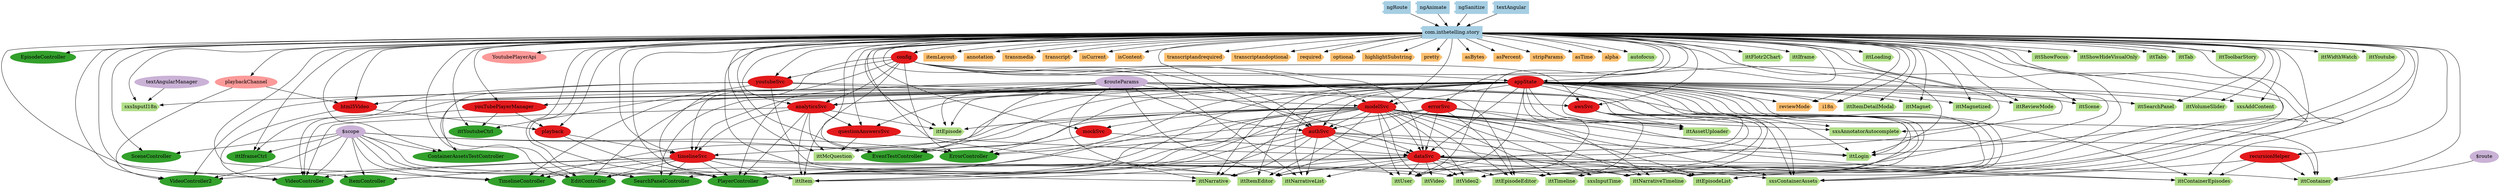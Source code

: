 digraph dependencies {
  node[shape="component",style="filled",colorscheme=paired12]


    node[shape="component"]
    "com.inthetelling.story"[label="com.inthetelling.story", color=1]

    
      "ngRoute"[label="ngRoute", color=1]
      "ngRoute" -> "com.inthetelling.story"
    
      "ngAnimate"[label="ngAnimate", color=1]
      "ngAnimate" -> "com.inthetelling.story"
    
      "ngSanitize"[label="ngSanitize", color=1]
      "ngSanitize" -> "com.inthetelling.story"
    
      "textAngular"[label="textAngular", color=1]
      "textAngular" -> "com.inthetelling.story"
    


    node[shape="ellipse"]
    


    
      "EditController"[label="EditController", color=4]
      "com.inthetelling.story" -> "EditController"
    
      "EpisodeController"[label="EpisodeController", color=4]
      "com.inthetelling.story" -> "EpisodeController"
    
      "ErrorController"[label="ErrorController", color=4]
      "com.inthetelling.story" -> "ErrorController"
    
      "EventTestController"[label="EventTestController", color=4]
      "com.inthetelling.story" -> "EventTestController"
    
      "ItemController"[label="ItemController", color=4]
      "com.inthetelling.story" -> "ItemController"
    
      "PlayerController"[label="PlayerController", color=4]
      "com.inthetelling.story" -> "PlayerController"
    
      "SceneController"[label="SceneController", color=4]
      "com.inthetelling.story" -> "SceneController"
    
      "SearchPanelController"[label="SearchPanelController", color=4]
      "com.inthetelling.story" -> "SearchPanelController"
    
      "TimelineController"[label="TimelineController", color=4]
      "com.inthetelling.story" -> "TimelineController"
    
      "VideoController"[label="VideoController", color=4]
      "com.inthetelling.story" -> "VideoController"
    
      "VideoController2"[label="VideoController2", color=4]
      "com.inthetelling.story" -> "VideoController2"
    
      "ittIframeCtrl"[label="ittIframeCtrl", color=4]
      "com.inthetelling.story" -> "ittIframeCtrl"
    
      "ittYoutubeCtrl"[label="ittYoutubeCtrl", color=4]
      "com.inthetelling.story" -> "ittYoutubeCtrl"
    
      "ContainerAssetsTestController"[label="ContainerAssetsTestController", color=4]
      "com.inthetelling.story" -> "ContainerAssetsTestController"
    

    
      "YoutubePlayerApi"[label="YoutubePlayerApi", color=5]
      "com.inthetelling.story" -> "YoutubePlayerApi"
    
      "playbackChannel"[label="playbackChannel", color=5]
      "com.inthetelling.story" -> "playbackChannel"
    

    
      "youTubePlayerManager"[label="youTubePlayerManager", color=6]
      "com.inthetelling.story" -> "youTubePlayerManager"
    
      "analyticsSvc"[label="analyticsSvc", color=6]
      "com.inthetelling.story" -> "analyticsSvc"
    
      "appState"[label="appState", color=6]
      "com.inthetelling.story" -> "appState"
    
      "authSvc"[label="authSvc", color=6]
      "com.inthetelling.story" -> "authSvc"
    
      "awsSvc"[label="awsSvc", color=6]
      "com.inthetelling.story" -> "awsSvc"
    
      "config"[label="config", color=6]
      "com.inthetelling.story" -> "config"
    
      "dataSvc"[label="dataSvc", color=6]
      "com.inthetelling.story" -> "dataSvc"
    
      "errorSvc"[label="errorSvc", color=6]
      "com.inthetelling.story" -> "errorSvc"
    
      "html5Video"[label="html5Video", color=6]
      "com.inthetelling.story" -> "html5Video"
    
      "mockSvc"[label="mockSvc", color=6]
      "com.inthetelling.story" -> "mockSvc"
    
      "modelSvc"[label="modelSvc", color=6]
      "com.inthetelling.story" -> "modelSvc"
    
      "playback"[label="playback", color=6]
      "com.inthetelling.story" -> "playback"
    
      "questionAnswersSvc"[label="questionAnswersSvc", color=6]
      "com.inthetelling.story" -> "questionAnswersSvc"
    
      "recursionHelper"[label="recursionHelper", color=6]
      "com.inthetelling.story" -> "recursionHelper"
    
      "timelineSvc"[label="timelineSvc", color=6]
      "com.inthetelling.story" -> "timelineSvc"
    
      "youtubeSvc"[label="youtubeSvc", color=6]
      "com.inthetelling.story" -> "youtubeSvc"
    

    node[shape="cds"]
    
      "itemLayout"[label="itemLayout", color=7]
      "com.inthetelling.story" -> "itemLayout"
    
      "annotation"[label="annotation", color=7]
      "com.inthetelling.story" -> "annotation"
    
      "transmedia"[label="transmedia", color=7]
      "com.inthetelling.story" -> "transmedia"
    
      "transcript"[label="transcript", color=7]
      "com.inthetelling.story" -> "transcript"
    
      "isCurrent"[label="isCurrent", color=7]
      "com.inthetelling.story" -> "isCurrent"
    
      "isContent"[label="isContent", color=7]
      "com.inthetelling.story" -> "isContent"
    
      "reviewMode"[label="reviewMode", color=7]
      "com.inthetelling.story" -> "reviewMode"
    
      "transcriptandrequired"[label="transcriptandrequired", color=7]
      "com.inthetelling.story" -> "transcriptandrequired"
    
      "transcriptandoptional"[label="transcriptandoptional", color=7]
      "com.inthetelling.story" -> "transcriptandoptional"
    
      "required"[label="required", color=7]
      "com.inthetelling.story" -> "required"
    
      "optional"[label="optional", color=7]
      "com.inthetelling.story" -> "optional"
    
      "highlightSubstring"[label="highlightSubstring", color=7]
      "com.inthetelling.story" -> "highlightSubstring"
    
      "pretty"[label="pretty", color=7]
      "com.inthetelling.story" -> "pretty"
    
      "i18n"[label="i18n", color=7]
      "com.inthetelling.story" -> "i18n"
    
      "asBytes"[label="asBytes", color=7]
      "com.inthetelling.story" -> "asBytes"
    
      "asPercent"[label="asPercent", color=7]
      "com.inthetelling.story" -> "asPercent"
    
      "stripParams"[label="stripParams", color=7]
      "com.inthetelling.story" -> "stripParams"
    
      "asTime"[label="asTime", color=7]
      "com.inthetelling.story" -> "asTime"
    
      "alpha"[label="alpha", color=7]
      "com.inthetelling.story" -> "alpha"
    

    
      "autofocus"[label="autofocus", color=3]
      "com.inthetelling.story" -> "autofocus"
    
      "ittAssetUploader"[label="ittAssetUploader", color=3]
      "com.inthetelling.story" -> "ittAssetUploader"
    
      "ittContainer"[label="ittContainer", color=3]
      "com.inthetelling.story" -> "ittContainer"
    
      "ittContainerEpisodes"[label="ittContainerEpisodes", color=3]
      "com.inthetelling.story" -> "ittContainerEpisodes"
    
      "ittEpisode"[label="ittEpisode", color=3]
      "com.inthetelling.story" -> "ittEpisode"
    
      "ittEpisodeEditor"[label="ittEpisodeEditor", color=3]
      "com.inthetelling.story" -> "ittEpisodeEditor"
    
      "ittEpisodeList"[label="ittEpisodeList", color=3]
      "com.inthetelling.story" -> "ittEpisodeList"
    
      "ittFlotr2Chart"[label="ittFlotr2Chart", color=3]
      "com.inthetelling.story" -> "ittFlotr2Chart"
    
      "ittIframe"[label="ittIframe", color=3]
      "com.inthetelling.story" -> "ittIframe"
    
      "ittItem"[label="ittItem", color=3]
      "com.inthetelling.story" -> "ittItem"
    
      "ittItemDetailModal"[label="ittItemDetailModal", color=3]
      "com.inthetelling.story" -> "ittItemDetailModal"
    
      "ittItemEditor"[label="ittItemEditor", color=3]
      "com.inthetelling.story" -> "ittItemEditor"
    
      "ittLoading"[label="ittLoading", color=3]
      "com.inthetelling.story" -> "ittLoading"
    
      "ittLogin"[label="ittLogin", color=3]
      "com.inthetelling.story" -> "ittLogin"
    
      "ittMagnet"[label="ittMagnet", color=3]
      "com.inthetelling.story" -> "ittMagnet"
    
      "ittMagnetized"[label="ittMagnetized", color=3]
      "com.inthetelling.story" -> "ittMagnetized"
    
      "ittMcQuestion"[label="ittMcQuestion", color=3]
      "com.inthetelling.story" -> "ittMcQuestion"
    
      "ittNarrative"[label="ittNarrative", color=3]
      "com.inthetelling.story" -> "ittNarrative"
    
      "ittNarrativeList"[label="ittNarrativeList", color=3]
      "com.inthetelling.story" -> "ittNarrativeList"
    
      "ittNarrativeTimeline"[label="ittNarrativeTimeline", color=3]
      "com.inthetelling.story" -> "ittNarrativeTimeline"
    
      "ittReviewMode"[label="ittReviewMode", color=3]
      "com.inthetelling.story" -> "ittReviewMode"
    
      "ittScene"[label="ittScene", color=3]
      "com.inthetelling.story" -> "ittScene"
    
      "ittSearchPanel"[label="ittSearchPanel", color=3]
      "com.inthetelling.story" -> "ittSearchPanel"
    
      "ittShowFocus"[label="ittShowFocus", color=3]
      "com.inthetelling.story" -> "ittShowFocus"
    
      "ittShowHideVisualOnly"[label="ittShowHideVisualOnly", color=3]
      "com.inthetelling.story" -> "ittShowHideVisualOnly"
    
      "ittTabs"[label="ittTabs", color=3]
      "com.inthetelling.story" -> "ittTabs"
    
      "ittTab"[label="ittTab", color=3]
      "com.inthetelling.story" -> "ittTab"
    
      "ittTimeline"[label="ittTimeline", color=3]
      "com.inthetelling.story" -> "ittTimeline"
    
      "ittToolbarStory"[label="ittToolbarStory", color=3]
      "com.inthetelling.story" -> "ittToolbarStory"
    
      "ittUser"[label="ittUser", color=3]
      "com.inthetelling.story" -> "ittUser"
    
      "ittVideo"[label="ittVideo", color=3]
      "com.inthetelling.story" -> "ittVideo"
    
      "ittVideo2"[label="ittVideo2", color=3]
      "com.inthetelling.story" -> "ittVideo2"
    
      "ittVolumeSlider"[label="ittVolumeSlider", color=3]
      "com.inthetelling.story" -> "ittVolumeSlider"
    
      "ittWidthWatch"[label="ittWidthWatch", color=3]
      "com.inthetelling.story" -> "ittWidthWatch"
    
      "ittYoutube"[label="ittYoutube", color=3]
      "com.inthetelling.story" -> "ittYoutube"
    
      "sxsAddContent"[label="sxsAddContent", color=3]
      "com.inthetelling.story" -> "sxsAddContent"
    
      "sxsAnnotatorAutocomplete"[label="sxsAnnotatorAutocomplete", color=3]
      "com.inthetelling.story" -> "sxsAnnotatorAutocomplete"
    
      "sxsContainerAssets"[label="sxsContainerAssets", color=3]
      "com.inthetelling.story" -> "sxsContainerAssets"
    
      "sxsInputI18n"[label="sxsInputI18n", color=3]
      "com.inthetelling.story" -> "sxsInputI18n"
    
      "sxsInputTime"[label="sxsInputTime", color=3]
      "com.inthetelling.story" -> "sxsInputTime"
    









    node[shape="ellipse",style="filled", color=9]
    

    
      
    
      
        "awsSvc"[label="awsSvc"]
        "awsSvc" -> "ittAssetUploader"
      
        "appState"[label="appState"]
        "appState" -> "ittAssetUploader"
      
        "modelSvc"[label="modelSvc"]
        "modelSvc" -> "ittAssetUploader"
      
    
      
        "$route"[label="$route"]
        "$route" -> "ittContainer"
      
        "appState"[label="appState"]
        "appState" -> "ittContainer"
      
        "modelSvc"[label="modelSvc"]
        "modelSvc" -> "ittContainer"
      
        "recursionHelper"[label="recursionHelper"]
        "recursionHelper" -> "ittContainer"
      
        "dataSvc"[label="dataSvc"]
        "dataSvc" -> "ittContainer"
      
    
      
        "modelSvc"[label="modelSvc"]
        "modelSvc" -> "ittContainerEpisodes"
      
        "recursionHelper"[label="recursionHelper"]
        "recursionHelper" -> "ittContainerEpisodes"
      
        "appState"[label="appState"]
        "appState" -> "ittContainerEpisodes"
      
        "dataSvc"[label="dataSvc"]
        "dataSvc" -> "ittContainerEpisodes"
      
    
      
        "$routeParams"[label="$routeParams"]
        "$routeParams" -> "ittEpisode"
      
        "analyticsSvc"[label="analyticsSvc"]
        "analyticsSvc" -> "ittEpisode"
      
        "modelSvc"[label="modelSvc"]
        "modelSvc" -> "ittEpisode"
      
        "appState"[label="appState"]
        "appState" -> "ittEpisode"
      
    
      
        "appState"[label="appState"]
        "appState" -> "ittEpisodeEditor"
      
        "errorSvc"[label="errorSvc"]
        "errorSvc" -> "ittEpisodeEditor"
      
        "modelSvc"[label="modelSvc"]
        "modelSvc" -> "ittEpisodeEditor"
      
        "dataSvc"[label="dataSvc"]
        "dataSvc" -> "ittEpisodeEditor"
      
        "awsSvc"[label="awsSvc"]
        "awsSvc" -> "ittEpisodeEditor"
      
        "youtubeSvc"[label="youtubeSvc"]
        "youtubeSvc" -> "ittEpisodeEditor"
      
    
      
        "appState"[label="appState"]
        "appState" -> "ittEpisodeList"
      
        "authSvc"[label="authSvc"]
        "authSvc" -> "ittEpisodeList"
      
        "dataSvc"[label="dataSvc"]
        "dataSvc" -> "ittEpisodeList"
      
        "modelSvc"[label="modelSvc"]
        "modelSvc" -> "ittEpisodeList"
      
    
      
    
      
    
      
        "config"[label="config"]
        "config" -> "ittItem"
      
        "authSvc"[label="authSvc"]
        "authSvc" -> "ittItem"
      
        "appState"[label="appState"]
        "appState" -> "ittItem"
      
        "analyticsSvc"[label="analyticsSvc"]
        "analyticsSvc" -> "ittItem"
      
        "timelineSvc"[label="timelineSvc"]
        "timelineSvc" -> "ittItem"
      
        "modelSvc"[label="modelSvc"]
        "modelSvc" -> "ittItem"
      
    
      
        "appState"[label="appState"]
        "appState" -> "ittItemDetailModal"
      
    
      
        "errorSvc"[label="errorSvc"]
        "errorSvc" -> "ittItemEditor"
      
        "appState"[label="appState"]
        "appState" -> "ittItemEditor"
      
        "modelSvc"[label="modelSvc"]
        "modelSvc" -> "ittItemEditor"
      
        "timelineSvc"[label="timelineSvc"]
        "timelineSvc" -> "ittItemEditor"
      
        "awsSvc"[label="awsSvc"]
        "awsSvc" -> "ittItemEditor"
      
        "dataSvc"[label="dataSvc"]
        "dataSvc" -> "ittItemEditor"
      
        "youtubeSvc"[label="youtubeSvc"]
        "youtubeSvc" -> "ittItemEditor"
      
    
      
    
      
        "$routeParams"[label="$routeParams"]
        "$routeParams" -> "ittLogin"
      
        "config"[label="config"]
        "config" -> "ittLogin"
      
        "authSvc"[label="authSvc"]
        "authSvc" -> "ittLogin"
      
        "appState"[label="appState"]
        "appState" -> "ittLogin"
      
        "errorSvc"[label="errorSvc"]
        "errorSvc" -> "ittLogin"
      
    
      
        "appState"[label="appState"]
        "appState" -> "ittMagnet"
      
    
      
        "appState"[label="appState"]
        "appState" -> "ittMagnetized"
      
    
      
        "questionAnswersSvc"[label="questionAnswersSvc"]
        "questionAnswersSvc" -> "ittMcQuestion"
      
        "analyticsSvc"[label="analyticsSvc"]
        "analyticsSvc" -> "ittMcQuestion"
      
        "appState"[label="appState"]
        "appState" -> "ittMcQuestion"
      
    
      
        "authSvc"[label="authSvc"]
        "authSvc" -> "ittNarrative"
      
        "appState"[label="appState"]
        "appState" -> "ittNarrative"
      
        "$routeParams"[label="$routeParams"]
        "$routeParams" -> "ittNarrative"
      
        "modelSvc"[label="modelSvc"]
        "modelSvc" -> "ittNarrative"
      
        "dataSvc"[label="dataSvc"]
        "dataSvc" -> "ittNarrative"
      
    
      
        "dataSvc"[label="dataSvc"]
        "dataSvc" -> "ittNarrativeList"
      
        "authSvc"[label="authSvc"]
        "authSvc" -> "ittNarrativeList"
      
        "$routeParams"[label="$routeParams"]
        "$routeParams" -> "ittNarrativeList"
      
        "appState"[label="appState"]
        "appState" -> "ittNarrativeList"
      
    
      
        "$routeParams"[label="$routeParams"]
        "$routeParams" -> "ittNarrativeTimeline"
      
        "dataSvc"[label="dataSvc"]
        "dataSvc" -> "ittNarrativeTimeline"
      
        "appState"[label="appState"]
        "appState" -> "ittNarrativeTimeline"
      
        "authSvc"[label="authSvc"]
        "authSvc" -> "ittNarrativeTimeline"
      
        "modelSvc"[label="modelSvc"]
        "modelSvc" -> "ittNarrativeTimeline"
      
        "errorSvc"[label="errorSvc"]
        "errorSvc" -> "ittNarrativeTimeline"
      
    
      
        "appState"[label="appState"]
        "appState" -> "ittReviewMode"
      
    
      
        "appState"[label="appState"]
        "appState" -> "ittScene"
      
    
      
        "appState"[label="appState"]
        "appState" -> "ittSearchPanel"
      
    
      
    
      
    
      
    
      
    
      
        "appState"[label="appState"]
        "appState" -> "ittTimeline"
      
        "timelineSvc"[label="timelineSvc"]
        "timelineSvc" -> "ittTimeline"
      
        "modelSvc"[label="modelSvc"]
        "modelSvc" -> "ittTimeline"
      
    
      
    
      
        "appState"[label="appState"]
        "appState" -> "ittUser"
      
        "authSvc"[label="authSvc"]
        "authSvc" -> "ittUser"
      
        "dataSvc"[label="dataSvc"]
        "dataSvc" -> "ittUser"
      
        "awsSvc"[label="awsSvc"]
        "awsSvc" -> "ittUser"
      
        "modelSvc"[label="modelSvc"]
        "modelSvc" -> "ittUser"
      
    
      
        "appState"[label="appState"]
        "appState" -> "ittVideo"
      
        "timelineSvc"[label="timelineSvc"]
        "timelineSvc" -> "ittVideo"
      
        "dataSvc"[label="dataSvc"]
        "dataSvc" -> "ittVideo"
      
        "modelSvc"[label="modelSvc"]
        "modelSvc" -> "ittVideo"
      
    
      
        "appState"[label="appState"]
        "appState" -> "ittVideo2"
      
        "timelineSvc"[label="timelineSvc"]
        "timelineSvc" -> "ittVideo2"
      
        "dataSvc"[label="dataSvc"]
        "dataSvc" -> "ittVideo2"
      
        "modelSvc"[label="modelSvc"]
        "modelSvc" -> "ittVideo2"
      
    
      
        "appState"[label="appState"]
        "appState" -> "ittVolumeSlider"
      
    
      
    
      
    
      
        "appState"[label="appState"]
        "appState" -> "sxsAddContent"
      
    
      
        "modelSvc"[label="modelSvc"]
        "modelSvc" -> "sxsAnnotatorAutocomplete"
      
        "appState"[label="appState"]
        "appState" -> "sxsAnnotatorAutocomplete"
      
    
      
        "$routeParams"[label="$routeParams"]
        "$routeParams" -> "sxsContainerAssets"
      
        "recursionHelper"[label="recursionHelper"]
        "recursionHelper" -> "sxsContainerAssets"
      
        "dataSvc"[label="dataSvc"]
        "dataSvc" -> "sxsContainerAssets"
      
        "modelSvc"[label="modelSvc"]
        "modelSvc" -> "sxsContainerAssets"
      
        "awsSvc"[label="awsSvc"]
        "awsSvc" -> "sxsContainerAssets"
      
        "appState"[label="appState"]
        "appState" -> "sxsContainerAssets"
      
    
      
        "appState"[label="appState"]
        "appState" -> "sxsInputI18n"
      
        "textAngularManager"[label="textAngularManager"]
        "textAngularManager" -> "sxsInputI18n"
      
    
      
        "appState"[label="appState"]
        "appState" -> "sxsInputTime"
      
        "modelSvc"[label="modelSvc"]
        "modelSvc" -> "sxsInputTime"
      
        "timelineSvc"[label="timelineSvc"]
        "timelineSvc" -> "sxsInputTime"
      
    


    
      
        "$scope"[label="$scope"]
        "$scope" -> "EditController"
      
        "appState"[label="appState"]
        "appState" -> "EditController"
      
        "dataSvc"[label="dataSvc"]
        "dataSvc" -> "EditController"
      
        "modelSvc"[label="modelSvc"]
        "modelSvc" -> "EditController"
      
        "timelineSvc"[label="timelineSvc"]
        "timelineSvc" -> "EditController"
      
        "youtubeSvc"[label="youtubeSvc"]
        "youtubeSvc" -> "EditController"
      
    
      
    
      
        "$scope"[label="$scope"]
        "$scope" -> "ErrorController"
      
        "config"[label="config"]
        "config" -> "ErrorController"
      
        "errorSvc"[label="errorSvc"]
        "errorSvc" -> "ErrorController"
      
        "appState"[label="appState"]
        "appState" -> "ErrorController"
      
        "authSvc"[label="authSvc"]
        "authSvc" -> "ErrorController"
      
    
      
        "$scope"[label="$scope"]
        "$scope" -> "EventTestController"
      
        "$routeParams"[label="$routeParams"]
        "$routeParams" -> "EventTestController"
      
        "mockSvc"[label="mockSvc"]
        "mockSvc" -> "EventTestController"
      
        "modelSvc"[label="modelSvc"]
        "modelSvc" -> "EventTestController"
      
        "appState"[label="appState"]
        "appState" -> "EventTestController"
      
    
      
        "$scope"[label="$scope"]
        "$scope" -> "ItemController"
      
        "timelineSvc"[label="timelineSvc"]
        "timelineSvc" -> "ItemController"
      
    
      
        "config"[label="config"]
        "config" -> "PlayerController"
      
        "$scope"[label="$scope"]
        "$scope" -> "PlayerController"
      
        "$routeParams"[label="$routeParams"]
        "$routeParams" -> "PlayerController"
      
        "appState"[label="appState"]
        "appState" -> "PlayerController"
      
        "dataSvc"[label="dataSvc"]
        "dataSvc" -> "PlayerController"
      
        "modelSvc"[label="modelSvc"]
        "modelSvc" -> "PlayerController"
      
        "timelineSvc"[label="timelineSvc"]
        "timelineSvc" -> "PlayerController"
      
        "analyticsSvc"[label="analyticsSvc"]
        "analyticsSvc" -> "PlayerController"
      
        "errorSvc"[label="errorSvc"]
        "errorSvc" -> "PlayerController"
      
        "authSvc"[label="authSvc"]
        "authSvc" -> "PlayerController"
      
        "playback"[label="playback"]
        "playback" -> "PlayerController"
      
    
      
        "$scope"[label="$scope"]
        "$scope" -> "SceneController"
      
    
      
        "$scope"[label="$scope"]
        "$scope" -> "SearchPanelController"
      
        "timelineSvc"[label="timelineSvc"]
        "timelineSvc" -> "SearchPanelController"
      
        "modelSvc"[label="modelSvc"]
        "modelSvc" -> "SearchPanelController"
      
        "appState"[label="appState"]
        "appState" -> "SearchPanelController"
      
    
      
        "$scope"[label="$scope"]
        "$scope" -> "TimelineController"
      
        "timelineSvc"[label="timelineSvc"]
        "timelineSvc" -> "TimelineController"
      
        "modelSvc"[label="modelSvc"]
        "modelSvc" -> "TimelineController"
      
        "appState"[label="appState"]
        "appState" -> "TimelineController"
      
    
      
        "$scope"[label="$scope"]
        "$scope" -> "VideoController"
      
        "appState"[label="appState"]
        "appState" -> "VideoController"
      
        "timelineSvc"[label="timelineSvc"]
        "timelineSvc" -> "VideoController"
      
        "analyticsSvc"[label="analyticsSvc"]
        "analyticsSvc" -> "VideoController"
      
        "youTubePlayerManager"[label="youTubePlayerManager"]
        "youTubePlayerManager" -> "VideoController"
      
        "html5Video"[label="html5Video"]
        "html5Video" -> "VideoController"
      
    
      
        "$scope"[label="$scope"]
        "$scope" -> "VideoController2"
      
        "timelineSvc"[label="timelineSvc"]
        "timelineSvc" -> "VideoController2"
      
        "appState"[label="appState"]
        "appState" -> "VideoController2"
      
        "playbackChannel"[label="playbackChannel"]
        "playbackChannel" -> "VideoController2"
      
    
      
        "$scope"[label="$scope"]
        "$scope" -> "ittIframeCtrl"
      
        "youtubeSvc"[label="youtubeSvc"]
        "youtubeSvc" -> "ittIframeCtrl"
      
    
      
        "youTubePlayerManager"[label="youTubePlayerManager"]
        "youTubePlayerManager" -> "ittYoutubeCtrl"
      
        "youtubeSvc"[label="youtubeSvc"]
        "youtubeSvc" -> "ittYoutubeCtrl"
      
    
      
        "$scope"[label="$scope"]
        "$scope" -> "ContainerAssetsTestController"
      
        "$routeParams"[label="$routeParams"]
        "$routeParams" -> "ContainerAssetsTestController"
      
    

    
      
    
      
    

    
      
        "appState"[label="appState"]
        "appState" -> "youTubePlayerManager"
      
    
      
        "$routeParams"[label="$routeParams"]
        "$routeParams" -> "analyticsSvc"
      
        "config"[label="config"]
        "config" -> "analyticsSvc"
      
        "appState"[label="appState"]
        "appState" -> "analyticsSvc"
      
    
      
        "config"[label="config"]
        "config" -> "appState"
      
    
      
        "config"[label="config"]
        "config" -> "authSvc"
      
        "$routeParams"[label="$routeParams"]
        "$routeParams" -> "authSvc"
      
        "appState"[label="appState"]
        "appState" -> "authSvc"
      
        "modelSvc"[label="modelSvc"]
        "modelSvc" -> "authSvc"
      
        "errorSvc"[label="errorSvc"]
        "errorSvc" -> "authSvc"
      
    
      
        "config"[label="config"]
        "config" -> "awsSvc"
      
        "$routeParams"[label="$routeParams"]
        "$routeParams" -> "awsSvc"
      
    
      
    
      
        "$routeParams"[label="$routeParams"]
        "$routeParams" -> "dataSvc"
      
        "config"[label="config"]
        "config" -> "dataSvc"
      
        "authSvc"[label="authSvc"]
        "authSvc" -> "dataSvc"
      
        "appState"[label="appState"]
        "appState" -> "dataSvc"
      
        "modelSvc"[label="modelSvc"]
        "modelSvc" -> "dataSvc"
      
        "errorSvc"[label="errorSvc"]
        "errorSvc" -> "dataSvc"
      
        "mockSvc"[label="mockSvc"]
        "mockSvc" -> "dataSvc"
      
        "questionAnswersSvc"[label="questionAnswersSvc"]
        "questionAnswersSvc" -> "dataSvc"
      
    
      
    
      
        "appState"[label="appState"]
        "appState" -> "html5Video"
      
        "playbackChannel"[label="playbackChannel"]
        "playbackChannel" -> "html5Video"
      
    
      
        "modelSvc"[label="modelSvc"]
        "modelSvc" -> "mockSvc"
      
    
      
        "config"[label="config"]
        "config" -> "modelSvc"
      
        "appState"[label="appState"]
        "appState" -> "modelSvc"
      
        "youtubeSvc"[label="youtubeSvc"]
        "youtubeSvc" -> "modelSvc"
      
    
      
        "html5Video"[label="html5Video"]
        "html5Video" -> "playback"
      
        "youTubePlayerManager"[label="youTubePlayerManager"]
        "youTubePlayerManager" -> "playback"
      
    
      
        "analyticsSvc"[label="analyticsSvc"]
        "analyticsSvc" -> "questionAnswersSvc"
      
        "appState"[label="appState"]
        "appState" -> "questionAnswersSvc"
      
    
      
    
      
        "config"[label="config"]
        "config" -> "timelineSvc"
      
        "modelSvc"[label="modelSvc"]
        "modelSvc" -> "timelineSvc"
      
        "appState"[label="appState"]
        "appState" -> "timelineSvc"
      
        "analyticsSvc"[label="analyticsSvc"]
        "analyticsSvc" -> "timelineSvc"
      
        "playback"[label="playback"]
        "playback" -> "timelineSvc"
      
    
      
        "config"[label="config"]
        "config" -> "youtubeSvc"
      
    

    
      
    
      
    
      
    
      
    
      
    
      
    
      
        "appState"[label="appState"]
        "appState" -> "reviewMode"
      
    
      
    
      
    
      
    
      
    
      
    
      
    
      
        "appState"[label="appState"]
        "appState" -> "i18n"
      
    
      
    
      
    
      
    
      
    
      
    


}
